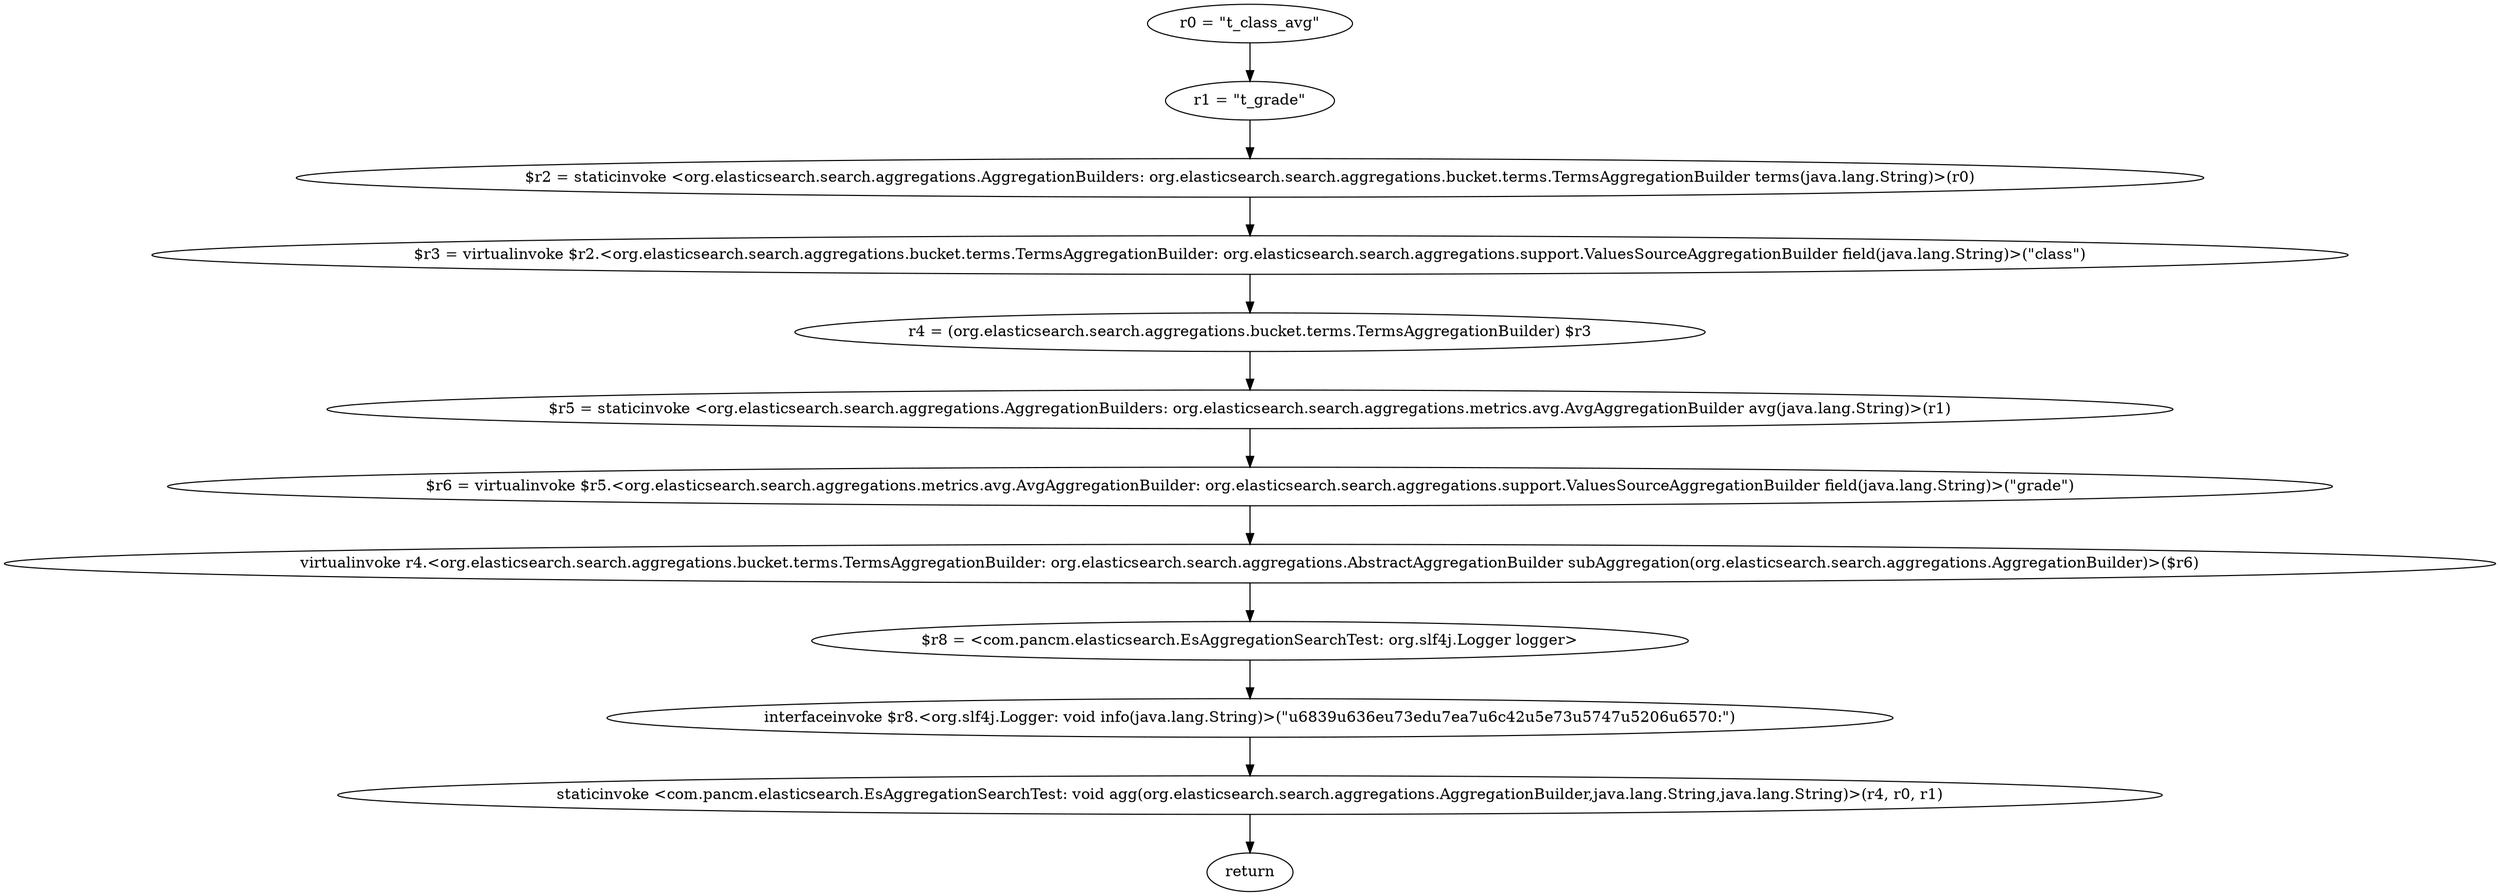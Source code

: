 digraph "unitGraph" {
    "r0 = \"t_class_avg\""
    "r1 = \"t_grade\""
    "$r2 = staticinvoke <org.elasticsearch.search.aggregations.AggregationBuilders: org.elasticsearch.search.aggregations.bucket.terms.TermsAggregationBuilder terms(java.lang.String)>(r0)"
    "$r3 = virtualinvoke $r2.<org.elasticsearch.search.aggregations.bucket.terms.TermsAggregationBuilder: org.elasticsearch.search.aggregations.support.ValuesSourceAggregationBuilder field(java.lang.String)>(\"class\")"
    "r4 = (org.elasticsearch.search.aggregations.bucket.terms.TermsAggregationBuilder) $r3"
    "$r5 = staticinvoke <org.elasticsearch.search.aggregations.AggregationBuilders: org.elasticsearch.search.aggregations.metrics.avg.AvgAggregationBuilder avg(java.lang.String)>(r1)"
    "$r6 = virtualinvoke $r5.<org.elasticsearch.search.aggregations.metrics.avg.AvgAggregationBuilder: org.elasticsearch.search.aggregations.support.ValuesSourceAggregationBuilder field(java.lang.String)>(\"grade\")"
    "virtualinvoke r4.<org.elasticsearch.search.aggregations.bucket.terms.TermsAggregationBuilder: org.elasticsearch.search.aggregations.AbstractAggregationBuilder subAggregation(org.elasticsearch.search.aggregations.AggregationBuilder)>($r6)"
    "$r8 = <com.pancm.elasticsearch.EsAggregationSearchTest: org.slf4j.Logger logger>"
    "interfaceinvoke $r8.<org.slf4j.Logger: void info(java.lang.String)>(\"\u6839\u636e\u73ed\u7ea7\u6c42\u5e73\u5747\u5206\u6570:\")"
    "staticinvoke <com.pancm.elasticsearch.EsAggregationSearchTest: void agg(org.elasticsearch.search.aggregations.AggregationBuilder,java.lang.String,java.lang.String)>(r4, r0, r1)"
    "return"
    "r0 = \"t_class_avg\""->"r1 = \"t_grade\"";
    "r1 = \"t_grade\""->"$r2 = staticinvoke <org.elasticsearch.search.aggregations.AggregationBuilders: org.elasticsearch.search.aggregations.bucket.terms.TermsAggregationBuilder terms(java.lang.String)>(r0)";
    "$r2 = staticinvoke <org.elasticsearch.search.aggregations.AggregationBuilders: org.elasticsearch.search.aggregations.bucket.terms.TermsAggregationBuilder terms(java.lang.String)>(r0)"->"$r3 = virtualinvoke $r2.<org.elasticsearch.search.aggregations.bucket.terms.TermsAggregationBuilder: org.elasticsearch.search.aggregations.support.ValuesSourceAggregationBuilder field(java.lang.String)>(\"class\")";
    "$r3 = virtualinvoke $r2.<org.elasticsearch.search.aggregations.bucket.terms.TermsAggregationBuilder: org.elasticsearch.search.aggregations.support.ValuesSourceAggregationBuilder field(java.lang.String)>(\"class\")"->"r4 = (org.elasticsearch.search.aggregations.bucket.terms.TermsAggregationBuilder) $r3";
    "r4 = (org.elasticsearch.search.aggregations.bucket.terms.TermsAggregationBuilder) $r3"->"$r5 = staticinvoke <org.elasticsearch.search.aggregations.AggregationBuilders: org.elasticsearch.search.aggregations.metrics.avg.AvgAggregationBuilder avg(java.lang.String)>(r1)";
    "$r5 = staticinvoke <org.elasticsearch.search.aggregations.AggregationBuilders: org.elasticsearch.search.aggregations.metrics.avg.AvgAggregationBuilder avg(java.lang.String)>(r1)"->"$r6 = virtualinvoke $r5.<org.elasticsearch.search.aggregations.metrics.avg.AvgAggregationBuilder: org.elasticsearch.search.aggregations.support.ValuesSourceAggregationBuilder field(java.lang.String)>(\"grade\")";
    "$r6 = virtualinvoke $r5.<org.elasticsearch.search.aggregations.metrics.avg.AvgAggregationBuilder: org.elasticsearch.search.aggregations.support.ValuesSourceAggregationBuilder field(java.lang.String)>(\"grade\")"->"virtualinvoke r4.<org.elasticsearch.search.aggregations.bucket.terms.TermsAggregationBuilder: org.elasticsearch.search.aggregations.AbstractAggregationBuilder subAggregation(org.elasticsearch.search.aggregations.AggregationBuilder)>($r6)";
    "virtualinvoke r4.<org.elasticsearch.search.aggregations.bucket.terms.TermsAggregationBuilder: org.elasticsearch.search.aggregations.AbstractAggregationBuilder subAggregation(org.elasticsearch.search.aggregations.AggregationBuilder)>($r6)"->"$r8 = <com.pancm.elasticsearch.EsAggregationSearchTest: org.slf4j.Logger logger>";
    "$r8 = <com.pancm.elasticsearch.EsAggregationSearchTest: org.slf4j.Logger logger>"->"interfaceinvoke $r8.<org.slf4j.Logger: void info(java.lang.String)>(\"\u6839\u636e\u73ed\u7ea7\u6c42\u5e73\u5747\u5206\u6570:\")";
    "interfaceinvoke $r8.<org.slf4j.Logger: void info(java.lang.String)>(\"\u6839\u636e\u73ed\u7ea7\u6c42\u5e73\u5747\u5206\u6570:\")"->"staticinvoke <com.pancm.elasticsearch.EsAggregationSearchTest: void agg(org.elasticsearch.search.aggregations.AggregationBuilder,java.lang.String,java.lang.String)>(r4, r0, r1)";
    "staticinvoke <com.pancm.elasticsearch.EsAggregationSearchTest: void agg(org.elasticsearch.search.aggregations.AggregationBuilder,java.lang.String,java.lang.String)>(r4, r0, r1)"->"return";
}
